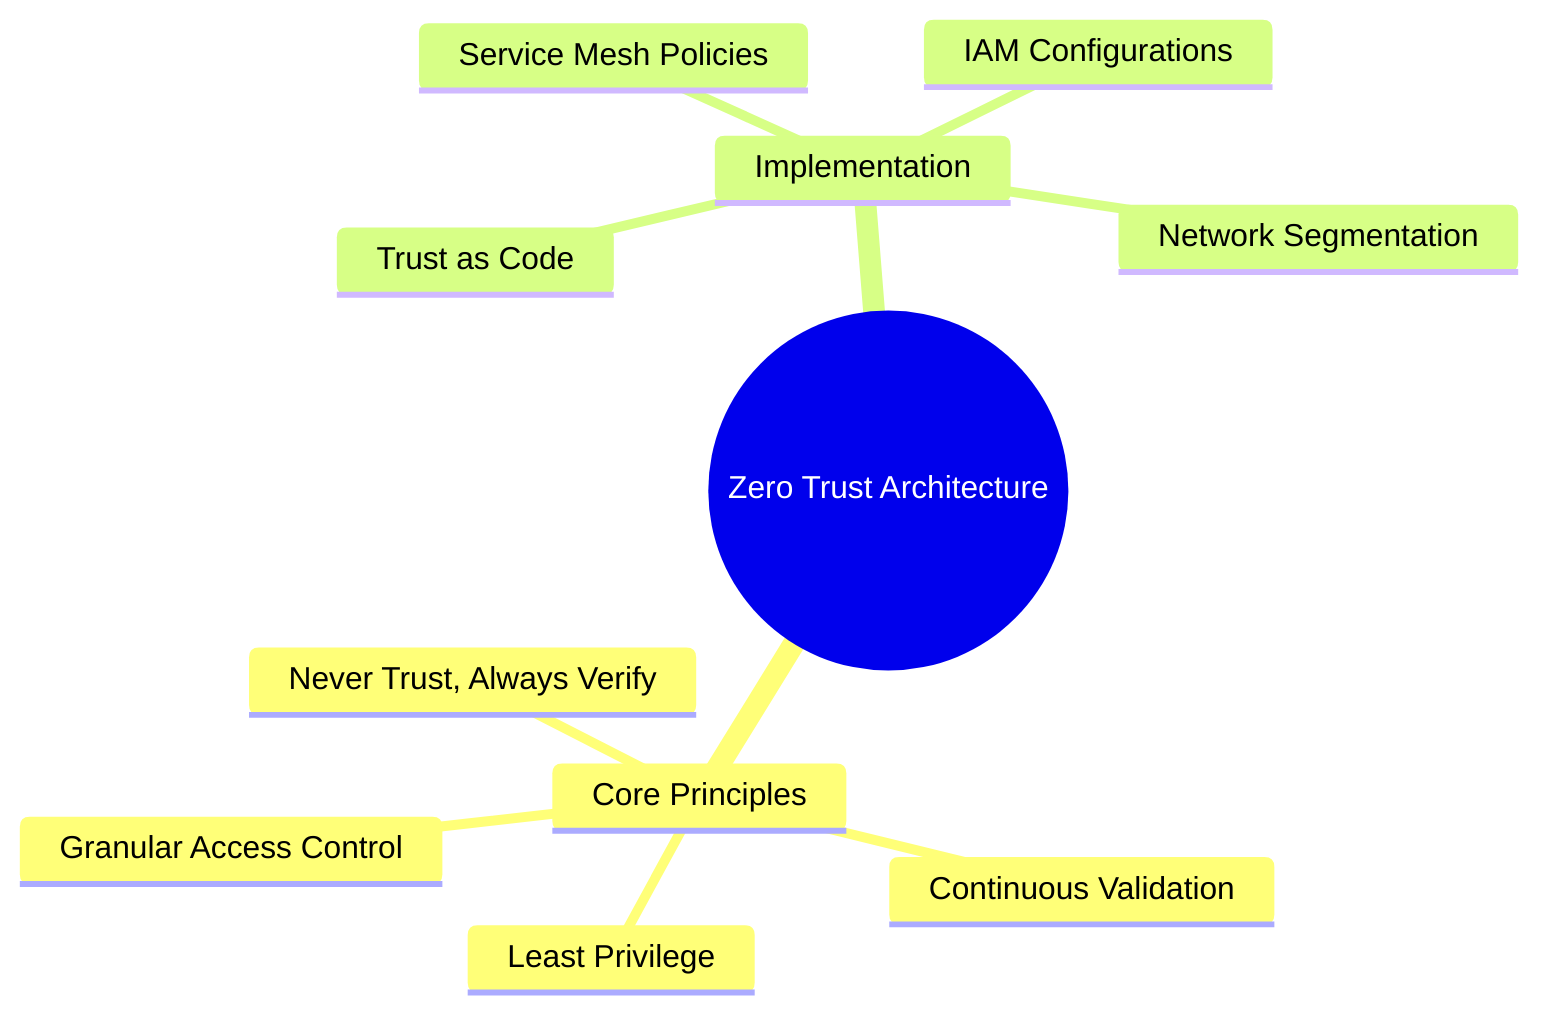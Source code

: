 mindmap
  root((Zero Trust Architecture))
    Core Principles
      Never Trust, Always Verify
      Continuous Validation
      Granular Access Control
      Least Privilege
    Implementation
      Network Segmentation
      Service Mesh Policies
      IAM Configurations
      Trust as Code